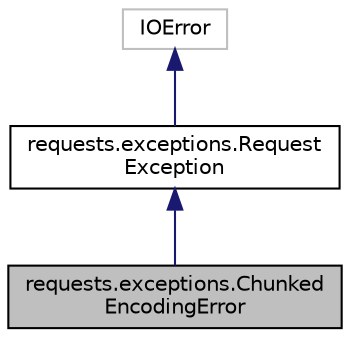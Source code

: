 digraph "requests.exceptions.ChunkedEncodingError"
{
 // LATEX_PDF_SIZE
  edge [fontname="Helvetica",fontsize="10",labelfontname="Helvetica",labelfontsize="10"];
  node [fontname="Helvetica",fontsize="10",shape=record];
  Node1 [label="requests.exceptions.Chunked\lEncodingError",height=0.2,width=0.4,color="black", fillcolor="grey75", style="filled", fontcolor="black",tooltip=" "];
  Node2 -> Node1 [dir="back",color="midnightblue",fontsize="10",style="solid",fontname="Helvetica"];
  Node2 [label="requests.exceptions.Request\lException",height=0.2,width=0.4,color="black", fillcolor="white", style="filled",URL="$classrequests_1_1exceptions_1_1RequestException.html",tooltip=" "];
  Node3 -> Node2 [dir="back",color="midnightblue",fontsize="10",style="solid",fontname="Helvetica"];
  Node3 [label="IOError",height=0.2,width=0.4,color="grey75", fillcolor="white", style="filled",tooltip=" "];
}
